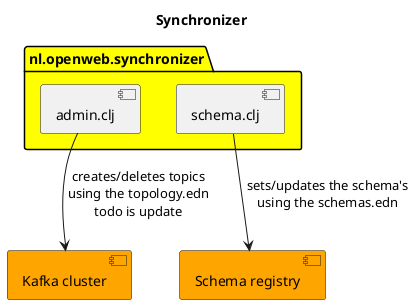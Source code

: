 @startuml

title Synchronizer

package nl.openweb.synchronizer #Yellow {
    component admin.clj as admin
    component schema.clj as schema
}
[Kafka cluster] as kc #Orange
[Schema registry] as sr #Orange

admin --> kc: creates/deletes topics\nusing the topology.edn\ntodo is update
schema --> sr: sets/updates the schema's\nusing the schemas.edn

@enduml